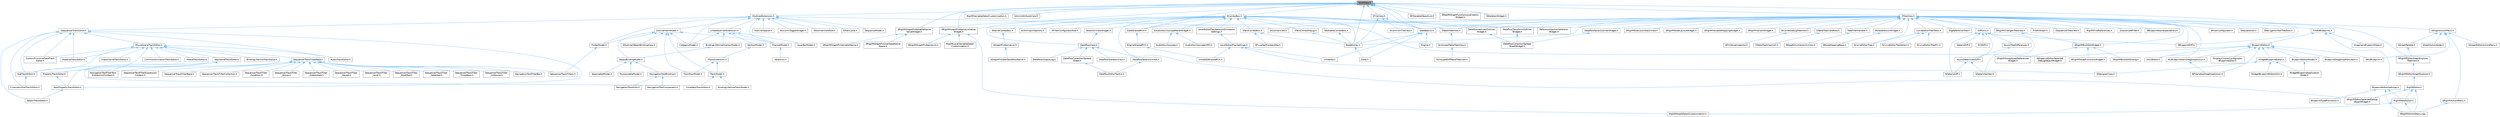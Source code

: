digraph "SListView.h"
{
 // INTERACTIVE_SVG=YES
 // LATEX_PDF_SIZE
  bgcolor="transparent";
  edge [fontname=Helvetica,fontsize=10,labelfontname=Helvetica,labelfontsize=10];
  node [fontname=Helvetica,fontsize=10,shape=box,height=0.2,width=0.4];
  Node1 [id="Node000001",label="SListView.h",height=0.2,width=0.4,color="gray40", fillcolor="grey60", style="filled", fontcolor="black",tooltip=" "];
  Node1 -> Node2 [id="edge1_Node000001_Node000002",dir="back",color="steelblue1",style="solid",tooltip=" "];
  Node2 [id="Node000002",label="DataflowView.h",height=0.2,width=0.4,color="grey40", fillcolor="white", style="filled",URL="$d4/d2e/DataflowView_8h.html",tooltip=" "];
  Node2 -> Node3 [id="edge2_Node000002_Node000003",dir="back",color="steelblue1",style="solid",tooltip=" "];
  Node3 [id="Node000003",label="DataflowCollectionSpread\lSheet.h",height=0.2,width=0.4,color="grey40", fillcolor="white", style="filled",URL="$da/da7/DataflowCollectionSpreadSheet_8h.html",tooltip=" "];
  Node3 -> Node4 [id="edge3_Node000003_Node000004",dir="back",color="steelblue1",style="solid",tooltip=" "];
  Node4 [id="Node000004",label="DataflowEditorToolkit.h",height=0.2,width=0.4,color="grey40", fillcolor="white", style="filled",URL="$d8/d80/DataflowEditorToolkit_8h.html",tooltip=" "];
  Node2 -> Node5 [id="edge4_Node000002_Node000005",dir="back",color="steelblue1",style="solid",tooltip=" "];
  Node5 [id="Node000005",label="DataflowOutputLog.h",height=0.2,width=0.4,color="grey40", fillcolor="white", style="filled",URL="$df/d1e/DataflowOutputLog_8h.html",tooltip=" "];
  Node2 -> Node6 [id="edge5_Node000002_Node000006",dir="back",color="steelblue1",style="solid",tooltip=" "];
  Node6 [id="Node000006",label="DataflowSelectionView.h",height=0.2,width=0.4,color="grey40", fillcolor="white", style="filled",URL="$d6/d34/DataflowSelectionView_8h.html",tooltip=" "];
  Node6 -> Node4 [id="edge6_Node000006_Node000004",dir="back",color="steelblue1",style="solid",tooltip=" "];
  Node2 -> Node7 [id="edge7_Node000002_Node000007",dir="back",color="steelblue1",style="solid",tooltip=" "];
  Node7 [id="Node000007",label="DataflowSkeletonView.h",height=0.2,width=0.4,color="grey40", fillcolor="white", style="filled",URL="$d7/df7/DataflowSkeletonView_8h.html",tooltip=" "];
  Node1 -> Node8 [id="edge8_Node000001_Node000008",dir="back",color="steelblue1",style="solid",tooltip=" "];
  Node8 [id="Node000008",label="IOutlinerExtension.h",height=0.2,width=0.4,color="grey40", fillcolor="white", style="filled",URL="$db/d1a/IOutlinerExtension_8h.html",tooltip=" "];
  Node8 -> Node9 [id="edge9_Node000008_Node000009",dir="back",color="steelblue1",style="solid",tooltip=" "];
  Node9 [id="Node000009",label="CategoryModel.h",height=0.2,width=0.4,color="grey40", fillcolor="white", style="filled",URL="$db/dfe/CategoryModel_8h.html",tooltip=" "];
  Node8 -> Node10 [id="edge10_Node000008_Node000010",dir="back",color="steelblue1",style="solid",tooltip=" "];
  Node10 [id="Node000010",label="ChannelModel.h",height=0.2,width=0.4,color="grey40", fillcolor="white", style="filled",URL="$de/d30/ChannelModel_8h.html",tooltip=" "];
  Node10 -> Node11 [id="edge11_Node000010_Node000011",dir="back",color="steelblue1",style="solid",tooltip=" "];
  Node11 [id="Node000011",label="Selection.h",height=0.2,width=0.4,color="grey40", fillcolor="white", style="filled",URL="$dd/dc2/Editor_2Sequencer_2Public_2MVVM_2Selection_2Selection_8h.html",tooltip=" "];
  Node8 -> Node12 [id="edge12_Node000008_Node000012",dir="back",color="steelblue1",style="solid",tooltip=" "];
  Node12 [id="Node000012",label="FolderModel.h",height=0.2,width=0.4,color="grey40", fillcolor="white", style="filled",URL="$d4/d1d/FolderModel_8h.html",tooltip=" "];
  Node12 -> Node13 [id="edge13_Node000012_Node000013",dir="back",color="steelblue1",style="solid",tooltip=" "];
  Node13 [id="Node000013",label="SequencerTrackFilters.h",height=0.2,width=0.4,color="grey40", fillcolor="white", style="filled",URL="$df/d72/SequencerTrackFilters_8h.html",tooltip=" "];
  Node8 -> Node14 [id="edge14_Node000008_Node000014",dir="back",color="steelblue1",style="solid",tooltip=" "];
  Node14 [id="Node000014",label="ISequencerTrackEditor.h",height=0.2,width=0.4,color="grey40", fillcolor="white", style="filled",URL="$df/dca/ISequencerTrackEditor_8h.html",tooltip=" "];
  Node14 -> Node15 [id="edge15_Node000014_Node000015",dir="back",color="steelblue1",style="solid",tooltip=" "];
  Node15 [id="Node000015",label="AudioTrackEditor.h",height=0.2,width=0.4,color="grey40", fillcolor="white", style="filled",URL="$dd/d96/AudioTrackEditor_8h.html",tooltip=" "];
  Node14 -> Node16 [id="edge16_Node000014_Node000016",dir="back",color="steelblue1",style="solid",tooltip=" "];
  Node16 [id="Node000016",label="BoolPropertyTrackEditor.h",height=0.2,width=0.4,color="grey40", fillcolor="white", style="filled",URL="$db/d07/BoolPropertyTrackEditor_8h.html",tooltip=" "];
  Node16 -> Node17 [id="edge17_Node000016_Node000017",dir="back",color="steelblue1",style="solid",tooltip=" "];
  Node17 [id="Node000017",label="SpawnTrackEditor.h",height=0.2,width=0.4,color="grey40", fillcolor="white", style="filled",URL="$d5/dac/SpawnTrackEditor_8h.html",tooltip=" "];
  Node14 -> Node18 [id="edge18_Node000014_Node000018",dir="back",color="steelblue1",style="solid",tooltip=" "];
  Node18 [id="Node000018",label="CinematicShotTrackEditor.h",height=0.2,width=0.4,color="grey40", fillcolor="white", style="filled",URL="$d3/d0c/CinematicShotTrackEditor_8h.html",tooltip=" "];
  Node14 -> Node19 [id="edge19_Node000014_Node000019",dir="back",color="steelblue1",style="solid",tooltip=" "];
  Node19 [id="Node000019",label="CustomPrimitiveDataTrack\lEditor.h",height=0.2,width=0.4,color="grey40", fillcolor="white", style="filled",URL="$dc/d8f/CustomPrimitiveDataTrackEditor_8h.html",tooltip=" "];
  Node14 -> Node20 [id="edge20_Node000014_Node000020",dir="back",color="steelblue1",style="solid",tooltip=" "];
  Node20 [id="Node000020",label="MaterialTrackEditor.h",height=0.2,width=0.4,color="grey40", fillcolor="white", style="filled",URL="$d1/d9f/MaterialTrackEditor_8h.html",tooltip=" "];
  Node14 -> Node21 [id="edge21_Node000014_Node000021",dir="back",color="steelblue1",style="solid",tooltip=" "];
  Node21 [id="Node000021",label="MovieSceneTrackEditor.h",height=0.2,width=0.4,color="grey40", fillcolor="white", style="filled",URL="$db/d6c/MovieSceneTrackEditor_8h.html",tooltip=" "];
  Node21 -> Node15 [id="edge22_Node000021_Node000015",dir="back",color="steelblue1",style="solid",tooltip=" "];
  Node21 -> Node22 [id="edge23_Node000021_Node000022",dir="back",color="steelblue1",style="solid",tooltip=" "];
  Node22 [id="Node000022",label="BindingLifetimeTrackEditor.h",height=0.2,width=0.4,color="grey40", fillcolor="white", style="filled",URL="$db/d3c/BindingLifetimeTrackEditor_8h.html",tooltip=" "];
  Node21 -> Node23 [id="edge24_Node000021_Node000023",dir="back",color="steelblue1",style="solid",tooltip=" "];
  Node23 [id="Node000023",label="ChaosCacheTrackEditor.h",height=0.2,width=0.4,color="grey40", fillcolor="white", style="filled",URL="$db/d36/ChaosCacheTrackEditor_8h.html",tooltip=" "];
  Node21 -> Node24 [id="edge25_Node000021_Node000024",dir="back",color="steelblue1",style="solid",tooltip=" "];
  Node24 [id="Node000024",label="CommonAnimationTrackEditor.h",height=0.2,width=0.4,color="grey40", fillcolor="white", style="filled",URL="$d9/d6e/CommonAnimationTrackEditor_8h.html",tooltip=" "];
  Node21 -> Node19 [id="edge26_Node000021_Node000019",dir="back",color="steelblue1",style="solid",tooltip=" "];
  Node21 -> Node25 [id="edge27_Node000021_Node000025",dir="back",color="steelblue1",style="solid",tooltip=" "];
  Node25 [id="Node000025",label="KeyframeTrackEditor.h",height=0.2,width=0.4,color="grey40", fillcolor="white", style="filled",URL="$dd/d47/KeyframeTrackEditor_8h.html",tooltip=" "];
  Node25 -> Node16 [id="edge28_Node000025_Node000016",dir="back",color="steelblue1",style="solid",tooltip=" "];
  Node25 -> Node26 [id="edge29_Node000025_Node000026",dir="back",color="steelblue1",style="solid",tooltip=" "];
  Node26 [id="Node000026",label="PropertyTrackEditor.h",height=0.2,width=0.4,color="grey40", fillcolor="white", style="filled",URL="$da/d9a/PropertyTrackEditor_8h.html",tooltip=" "];
  Node26 -> Node16 [id="edge30_Node000026_Node000016",dir="back",color="steelblue1",style="solid",tooltip=" "];
  Node25 -> Node27 [id="edge31_Node000025_Node000027",dir="back",color="steelblue1",style="solid",tooltip=" "];
  Node27 [id="Node000027",label="SubTrackEditor.h",height=0.2,width=0.4,color="grey40", fillcolor="white", style="filled",URL="$d8/d5b/SubTrackEditor_8h.html",tooltip=" "];
  Node27 -> Node18 [id="edge32_Node000027_Node000018",dir="back",color="steelblue1",style="solid",tooltip=" "];
  Node25 -> Node28 [id="edge33_Node000025_Node000028",dir="back",color="steelblue1",style="solid",tooltip=" "];
  Node28 [id="Node000028",label="TimeWarpTrackEditor.h",height=0.2,width=0.4,color="grey40", fillcolor="white", style="filled",URL="$dc/d2e/TimeWarpTrackEditor_8h.html",tooltip=" "];
  Node21 -> Node20 [id="edge34_Node000021_Node000020",dir="back",color="steelblue1",style="solid",tooltip=" "];
  Node21 -> Node29 [id="edge35_Node000021_Node000029",dir="back",color="steelblue1",style="solid",tooltip=" "];
  Node29 [id="Node000029",label="MediaTrackEditor.h",height=0.2,width=0.4,color="grey40", fillcolor="white", style="filled",URL="$d0/d41/MediaTrackEditor_8h.html",tooltip=" "];
  Node21 -> Node26 [id="edge36_Node000021_Node000026",dir="back",color="steelblue1",style="solid",tooltip=" "];
  Node21 -> Node30 [id="edge37_Node000021_Node000030",dir="back",color="steelblue1",style="solid",tooltip=" "];
  Node30 [id="Node000030",label="SequencerTrackFilterBase.h",height=0.2,width=0.4,color="grey40", fillcolor="white", style="filled",URL="$d8/def/Filters_2SequencerTrackFilterBase_8h.html",tooltip=" "];
  Node30 -> Node31 [id="edge38_Node000030_Node000031",dir="back",color="steelblue1",style="solid",tooltip=" "];
  Node31 [id="Node000031",label="NavigationToolFilterBar.h",height=0.2,width=0.4,color="grey40", fillcolor="white", style="filled",URL="$df/d14/NavigationToolFilterBar_8h.html",tooltip=" "];
  Node30 -> Node32 [id="edge39_Node000030_Node000032",dir="back",color="steelblue1",style="solid",tooltip=" "];
  Node32 [id="Node000032",label="NavigationToolFilterText\lExpressionContext.h",height=0.2,width=0.4,color="grey40", fillcolor="white", style="filled",URL="$d8/dd2/NavigationToolFilterTextExpressionContext_8h.html",tooltip=" "];
  Node30 -> Node33 [id="edge40_Node000030_Node000033",dir="back",color="steelblue1",style="solid",tooltip=" "];
  Node33 [id="Node000033",label="SequencerTextFilterExpression\lContext.h",height=0.2,width=0.4,color="grey40", fillcolor="white", style="filled",URL="$d0/d9f/SequencerTextFilterExpressionContext_8h.html",tooltip=" "];
  Node30 -> Node34 [id="edge41_Node000030_Node000034",dir="back",color="steelblue1",style="solid",tooltip=" "];
  Node34 [id="Node000034",label="SequencerTrackFilterBase.h",height=0.2,width=0.4,color="grey40", fillcolor="white", style="filled",URL="$d8/d4d/SequencerTrackFilterBase_8h.html",tooltip=" "];
  Node30 -> Node35 [id="edge42_Node000030_Node000035",dir="back",color="steelblue1",style="solid",tooltip=" "];
  Node35 [id="Node000035",label="SequencerTrackFilterCollection.h",height=0.2,width=0.4,color="grey40", fillcolor="white", style="filled",URL="$d8/de2/SequencerTrackFilterCollection_8h.html",tooltip=" "];
  Node30 -> Node36 [id="edge43_Node000030_Node000036",dir="back",color="steelblue1",style="solid",tooltip=" "];
  Node36 [id="Node000036",label="SequencerTrackFilter\l_Condition.h",height=0.2,width=0.4,color="grey40", fillcolor="white", style="filled",URL="$df/d17/SequencerTrackFilter__Condition_8h.html",tooltip=" "];
  Node30 -> Node37 [id="edge44_Node000030_Node000037",dir="back",color="steelblue1",style="solid",tooltip=" "];
  Node37 [id="Node000037",label="SequencerTrackFilter\l_Group.h",height=0.2,width=0.4,color="grey40", fillcolor="white", style="filled",URL="$da/dea/SequencerTrackFilter__Group_8h.html",tooltip=" "];
  Node30 -> Node38 [id="edge45_Node000030_Node000038",dir="back",color="steelblue1",style="solid",tooltip=" "];
  Node38 [id="Node000038",label="SequencerTrackFilter\l_HideIsolate.h",height=0.2,width=0.4,color="grey40", fillcolor="white", style="filled",URL="$d3/d55/SequencerTrackFilter__HideIsolate_8h.html",tooltip=" "];
  Node30 -> Node39 [id="edge46_Node000030_Node000039",dir="back",color="steelblue1",style="solid",tooltip=" "];
  Node39 [id="Node000039",label="SequencerTrackFilter\l_Keyed.h",height=0.2,width=0.4,color="grey40", fillcolor="white", style="filled",URL="$d4/d2d/SequencerTrackFilter__Keyed_8h.html",tooltip=" "];
  Node30 -> Node40 [id="edge47_Node000030_Node000040",dir="back",color="steelblue1",style="solid",tooltip=" "];
  Node40 [id="Node000040",label="SequencerTrackFilter\l_Level.h",height=0.2,width=0.4,color="grey40", fillcolor="white", style="filled",URL="$d2/d6c/SequencerTrackFilter__Level_8h.html",tooltip=" "];
  Node30 -> Node41 [id="edge48_Node000030_Node000041",dir="back",color="steelblue1",style="solid",tooltip=" "];
  Node41 [id="Node000041",label="SequencerTrackFilter\l_Modified.h",height=0.2,width=0.4,color="grey40", fillcolor="white", style="filled",URL="$d0/dd9/SequencerTrackFilter__Modified_8h.html",tooltip=" "];
  Node30 -> Node42 [id="edge49_Node000030_Node000042",dir="back",color="steelblue1",style="solid",tooltip=" "];
  Node42 [id="Node000042",label="SequencerTrackFilter\l_Selected.h",height=0.2,width=0.4,color="grey40", fillcolor="white", style="filled",URL="$dc/d54/SequencerTrackFilter__Selected_8h.html",tooltip=" "];
  Node30 -> Node43 [id="edge50_Node000030_Node000043",dir="back",color="steelblue1",style="solid",tooltip=" "];
  Node43 [id="Node000043",label="SequencerTrackFilter\l_TimeWarp.h",height=0.2,width=0.4,color="grey40", fillcolor="white", style="filled",URL="$d6/dd0/SequencerTrackFilter__TimeWarp_8h.html",tooltip=" "];
  Node30 -> Node44 [id="edge51_Node000030_Node000044",dir="back",color="steelblue1",style="solid",tooltip=" "];
  Node44 [id="Node000044",label="SequencerTrackFilter\l_Unbound.h",height=0.2,width=0.4,color="grey40", fillcolor="white", style="filled",URL="$d0/dd1/SequencerTrackFilter__Unbound_8h.html",tooltip=" "];
  Node30 -> Node13 [id="edge52_Node000030_Node000013",dir="back",color="steelblue1",style="solid",tooltip=" "];
  Node21 -> Node27 [id="edge53_Node000021_Node000027",dir="back",color="steelblue1",style="solid",tooltip=" "];
  Node14 -> Node17 [id="edge54_Node000014_Node000017",dir="back",color="steelblue1",style="solid",tooltip=" "];
  Node14 -> Node27 [id="edge55_Node000014_Node000027",dir="back",color="steelblue1",style="solid",tooltip=" "];
  Node8 -> Node45 [id="edge56_Node000008_Node000045",dir="back",color="steelblue1",style="solid",tooltip=" "];
  Node45 [id="Node000045",label="LinkedOutlinerExtension.h",height=0.2,width=0.4,color="grey40", fillcolor="white", style="filled",URL="$da/d0f/LinkedOutlinerExtension_8h.html",tooltip=" "];
  Node45 -> Node46 [id="edge57_Node000045_Node000046",dir="back",color="steelblue1",style="solid",tooltip=" "];
  Node46 [id="Node000046",label="BindingLifetimeOverlayModel.h",height=0.2,width=0.4,color="grey40", fillcolor="white", style="filled",URL="$d2/d69/BindingLifetimeOverlayModel_8h.html",tooltip=" "];
  Node46 -> Node47 [id="edge58_Node000046_Node000047",dir="back",color="steelblue1",style="solid",tooltip=" "];
  Node47 [id="Node000047",label="ObjectBindingModel.h",height=0.2,width=0.4,color="grey40", fillcolor="white", style="filled",URL="$de/dbc/ObjectBindingModel_8h.html",tooltip=" "];
  Node47 -> Node48 [id="edge59_Node000047_Node000048",dir="back",color="steelblue1",style="solid",tooltip=" "];
  Node48 [id="Node000048",label="NavigationToolBinding.h",height=0.2,width=0.4,color="grey40", fillcolor="white", style="filled",URL="$d0/db5/NavigationToolBinding_8h.html",tooltip=" "];
  Node48 -> Node49 [id="edge60_Node000048_Node000049",dir="back",color="steelblue1",style="solid",tooltip=" "];
  Node49 [id="Node000049",label="NavigationToolActor.h",height=0.2,width=0.4,color="grey40", fillcolor="white", style="filled",URL="$d6/da8/NavigationToolActor_8h.html",tooltip=" "];
  Node48 -> Node50 [id="edge61_Node000048_Node000050",dir="back",color="steelblue1",style="solid",tooltip=" "];
  Node50 [id="Node000050",label="NavigationToolComponent.h",height=0.2,width=0.4,color="grey40", fillcolor="white", style="filled",URL="$d7/dfc/NavigationToolComponent_8h.html",tooltip=" "];
  Node47 -> Node51 [id="edge62_Node000047_Node000051",dir="back",color="steelblue1",style="solid",tooltip=" "];
  Node51 [id="Node000051",label="PossessableModel.h",height=0.2,width=0.4,color="grey40", fillcolor="white", style="filled",URL="$d5/d01/PossessableModel_8h.html",tooltip=" "];
  Node47 -> Node52 [id="edge63_Node000047_Node000052",dir="back",color="steelblue1",style="solid",tooltip=" "];
  Node52 [id="Node000052",label="SpawnableModel.h",height=0.2,width=0.4,color="grey40", fillcolor="white", style="filled",URL="$d0/dd5/SpawnableModel_8h.html",tooltip=" "];
  Node45 -> Node9 [id="edge64_Node000045_Node000009",dir="back",color="steelblue1",style="solid",tooltip=" "];
  Node45 -> Node10 [id="edge65_Node000045_Node000010",dir="back",color="steelblue1",style="solid",tooltip=" "];
  Node45 -> Node53 [id="edge66_Node000045_Node000053",dir="back",color="steelblue1",style="solid",tooltip=" "];
  Node53 [id="Node000053",label="LayerBarModel.h",height=0.2,width=0.4,color="grey40", fillcolor="white", style="filled",URL="$dd/daa/LayerBarModel_8h.html",tooltip=" "];
  Node45 -> Node54 [id="edge67_Node000045_Node000054",dir="back",color="steelblue1",style="solid",tooltip=" "];
  Node54 [id="Node000054",label="SectionModel.h",height=0.2,width=0.4,color="grey40", fillcolor="white", style="filled",URL="$d7/d0c/SectionModel_8h.html",tooltip=" "];
  Node54 -> Node55 [id="edge68_Node000054_Node000055",dir="back",color="steelblue1",style="solid",tooltip=" "];
  Node55 [id="Node000055",label="ITrackExtension.h",height=0.2,width=0.4,color="grey40", fillcolor="white", style="filled",URL="$d4/d09/ITrackExtension_8h.html",tooltip=" "];
  Node55 -> Node56 [id="edge69_Node000055_Node000056",dir="back",color="steelblue1",style="solid",tooltip=" "];
  Node56 [id="Node000056",label="TrackModel.h",height=0.2,width=0.4,color="grey40", fillcolor="white", style="filled",URL="$db/d94/TrackModel_8h.html",tooltip=" "];
  Node56 -> Node57 [id="edge70_Node000056_Node000057",dir="back",color="steelblue1",style="solid",tooltip=" "];
  Node57 [id="Node000057",label="BindingLifetimeTrackModel.h",height=0.2,width=0.4,color="grey40", fillcolor="white", style="filled",URL="$d5/d30/BindingLifetimeTrackModel_8h.html",tooltip=" "];
  Node56 -> Node28 [id="edge71_Node000056_Node000028",dir="back",color="steelblue1",style="solid",tooltip=" "];
  Node55 -> Node58 [id="edge72_Node000055_Node000058",dir="back",color="steelblue1",style="solid",tooltip=" "];
  Node58 [id="Node000058",label="TrackRowModel.h",height=0.2,width=0.4,color="grey40", fillcolor="white", style="filled",URL="$d8/db5/TrackRowModel_8h.html",tooltip=" "];
  Node8 -> Node59 [id="edge73_Node000008_Node000059",dir="back",color="steelblue1",style="solid",tooltip=" "];
  Node59 [id="Node000059",label="OutlinerItemModel.h",height=0.2,width=0.4,color="grey40", fillcolor="white", style="filled",URL="$da/dbf/OutlinerItemModel_8h.html",tooltip=" "];
  Node59 -> Node9 [id="edge74_Node000059_Node000009",dir="back",color="steelblue1",style="solid",tooltip=" "];
  Node59 -> Node10 [id="edge75_Node000059_Node000010",dir="back",color="steelblue1",style="solid",tooltip=" "];
  Node59 -> Node12 [id="edge76_Node000059_Node000012",dir="back",color="steelblue1",style="solid",tooltip=" "];
  Node59 -> Node47 [id="edge77_Node000059_Node000047",dir="back",color="steelblue1",style="solid",tooltip=" "];
  Node59 -> Node60 [id="edge78_Node000059_Node000060",dir="back",color="steelblue1",style="solid",tooltip=" "];
  Node60 [id="Node000060",label="SOutlinerObjectBindingView.h",height=0.2,width=0.4,color="grey40", fillcolor="white", style="filled",URL="$d1/dfa/SOutlinerObjectBindingView_8h.html",tooltip=" "];
  Node59 -> Node56 [id="edge79_Node000059_Node000056",dir="back",color="steelblue1",style="solid",tooltip=" "];
  Node59 -> Node58 [id="edge80_Node000059_Node000058",dir="back",color="steelblue1",style="solid",tooltip=" "];
  Node8 -> Node61 [id="edge81_Node000008_Node000061",dir="back",color="steelblue1",style="solid",tooltip=" "];
  Node61 [id="Node000061",label="OutlinerSpacer.h",height=0.2,width=0.4,color="grey40", fillcolor="white", style="filled",URL="$dd/d3e/OutlinerSpacer_8h.html",tooltip=" "];
  Node8 -> Node62 [id="edge82_Node000008_Node000062",dir="back",color="steelblue1",style="solid",tooltip=" "];
  Node62 [id="Node000062",label="SColumnToggleWidget.h",height=0.2,width=0.4,color="grey40", fillcolor="white", style="filled",URL="$de/d8d/SColumnToggleWidget_8h.html",tooltip=" "];
  Node8 -> Node63 [id="edge83_Node000008_Node000063",dir="back",color="steelblue1",style="solid",tooltip=" "];
  Node63 [id="Node000063",label="SOutlinerView.h",height=0.2,width=0.4,color="grey40", fillcolor="white", style="filled",URL="$d5/de1/SOutlinerView_8h.html",tooltip=" "];
  Node8 -> Node64 [id="edge84_Node000008_Node000064",dir="back",color="steelblue1",style="solid",tooltip=" "];
  Node64 [id="Node000064",label="SOutlinerViewRow.h",height=0.2,width=0.4,color="grey40", fillcolor="white", style="filled",URL="$db/de3/SOutlinerViewRow_8h.html",tooltip=" "];
  Node8 -> Node65 [id="edge85_Node000008_Node000065",dir="back",color="steelblue1",style="solid",tooltip=" "];
  Node65 [id="Node000065",label="STrackLane.h",height=0.2,width=0.4,color="grey40", fillcolor="white", style="filled",URL="$d2/d8f/STrackLane_8h.html",tooltip=" "];
  Node8 -> Node66 [id="edge86_Node000008_Node000066",dir="back",color="steelblue1",style="solid",tooltip=" "];
  Node66 [id="Node000066",label="SequenceModel.h",height=0.2,width=0.4,color="grey40", fillcolor="white", style="filled",URL="$d4/d28/SequenceModel_8h.html",tooltip=" "];
  Node1 -> Node67 [id="edge87_Node000001_Node000067",dir="back",color="steelblue1",style="solid",tooltip=" "];
  Node67 [id="Node000067",label="ReferenceSectionSelection\lWidget.h",height=0.2,width=0.4,color="grey40", fillcolor="white", style="filled",URL="$db/d75/ReferenceSectionSelectionWidget_8h.html",tooltip=" "];
  Node1 -> Node68 [id="edge88_Node000001_Node000068",dir="back",color="steelblue1",style="solid",tooltip=" "];
  Node68 [id="Node000068",label="RigVMVariableDetailCustomization.h",height=0.2,width=0.4,color="grey40", fillcolor="white", style="filled",URL="$d3/d24/RigVMVariableDetailCustomization_8h.html",tooltip=" "];
  Node1 -> Node69 [id="edge89_Node000001_Node000069",dir="back",color="steelblue1",style="solid",tooltip=" "];
  Node69 [id="Node000069",label="SAnimAttributeView.h",height=0.2,width=0.4,color="grey40", fillcolor="white", style="filled",URL="$df/d42/SAnimAttributeView_8h.html",tooltip=" "];
  Node1 -> Node70 [id="edge90_Node000001_Node000070",dir="back",color="steelblue1",style="solid",tooltip=" "];
  Node70 [id="Node000070",label="SBlueprintDiff.h",height=0.2,width=0.4,color="grey40", fillcolor="white", style="filled",URL="$de/d6d/SBlueprintDiff_8h.html",tooltip=" "];
  Node1 -> Node71 [id="edge91_Node000001_Node000071",dir="back",color="steelblue1",style="solid",tooltip=" "];
  Node71 [id="Node000071",label="SComboBox.h",height=0.2,width=0.4,color="grey40", fillcolor="white", style="filled",URL="$d2/dd5/SComboBox_8h.html",tooltip=" "];
  Node71 -> Node72 [id="edge92_Node000071_Node000072",dir="back",color="steelblue1",style="solid",tooltip=" "];
  Node72 [id="Node000072",label="DataflowTransformOutliner\lWidget.h",height=0.2,width=0.4,color="grey40", fillcolor="white", style="filled",URL="$d8/df9/DataflowTransformOutlinerWidget_8h.html",tooltip=" "];
  Node72 -> Node73 [id="edge93_Node000072_Node000073",dir="back",color="steelblue1",style="solid",tooltip=" "];
  Node73 [id="Node000073",label="DataflowCollectionSpread\lSheetWidget.h",height=0.2,width=0.4,color="grey40", fillcolor="white", style="filled",URL="$da/da3/DataflowCollectionSpreadSheetWidget_8h.html",tooltip=" "];
  Node71 -> Node74 [id="edge94_Node000071_Node000074",dir="back",color="steelblue1",style="solid",tooltip=" "];
  Node74 [id="Node000074",label="DataflowVerticesOutliner\lWidget.h",height=0.2,width=0.4,color="grey40", fillcolor="white", style="filled",URL="$dd/deb/DataflowVerticesOutlinerWidget_8h.html",tooltip=" "];
  Node74 -> Node73 [id="edge95_Node000074_Node000073",dir="back",color="steelblue1",style="solid",tooltip=" "];
  Node71 -> Node75 [id="edge96_Node000071_Node000075",dir="back",color="steelblue1",style="solid",tooltip=" "];
  Node75 [id="Node000075",label="LevelEditorPlayNetworkEmulation\lSettings.h",height=0.2,width=0.4,color="grey40", fillcolor="white", style="filled",URL="$d4/d35/LevelEditorPlayNetworkEmulationSettings_8h.html",tooltip=" "];
  Node75 -> Node76 [id="edge97_Node000075_Node000076",dir="back",color="steelblue1",style="solid",tooltip=" "];
  Node76 [id="Node000076",label="LevelEditorPlaySettings.h",height=0.2,width=0.4,color="grey40", fillcolor="white", style="filled",URL="$d4/d3b/LevelEditorPlaySettings_8h.html",tooltip=" "];
  Node76 -> Node77 [id="edge98_Node000076_Node000077",dir="back",color="steelblue1",style="solid",tooltip=" "];
  Node77 [id="Node000077",label="SDesignerView.h",height=0.2,width=0.4,color="grey40", fillcolor="white", style="filled",URL="$d2/d14/SDesignerView_8h.html",tooltip=" "];
  Node76 -> Node78 [id="edge99_Node000076_Node000078",dir="back",color="steelblue1",style="solid",tooltip=" "];
  Node78 [id="Node000078",label="UnrealEd.h",height=0.2,width=0.4,color="grey40", fillcolor="white", style="filled",URL="$d2/d5f/UnrealEd_8h.html",tooltip=" "];
  Node76 -> Node79 [id="edge100_Node000076_Node000079",dir="back",color="steelblue1",style="solid",tooltip=" "];
  Node79 [id="Node000079",label="UnrealEdSharedPCH.h",height=0.2,width=0.4,color="grey40", fillcolor="white", style="filled",URL="$d1/de6/UnrealEdSharedPCH_8h.html",tooltip=" "];
  Node71 -> Node80 [id="edge101_Node000071_Node000080",dir="back",color="steelblue1",style="solid",tooltip=" "];
  Node80 [id="Node000080",label="SAudioOscilloscopePanelWidget.h",height=0.2,width=0.4,color="grey40", fillcolor="white", style="filled",URL="$db/d7e/SAudioOscilloscopePanelWidget_8h.html",tooltip=" "];
  Node80 -> Node81 [id="edge102_Node000080_Node000081",dir="back",color="steelblue1",style="solid",tooltip=" "];
  Node81 [id="Node000081",label="AudioOscilloscope.h",height=0.2,width=0.4,color="grey40", fillcolor="white", style="filled",URL="$d5/d81/AudioOscilloscope_8h.html",tooltip=" "];
  Node80 -> Node82 [id="edge103_Node000080_Node000082",dir="back",color="steelblue1",style="solid",tooltip=" "];
  Node82 [id="Node000082",label="AudioOscilloscopeUMG.h",height=0.2,width=0.4,color="grey40", fillcolor="white", style="filled",URL="$df/de7/AudioOscilloscopeUMG_8h.html",tooltip=" "];
  Node71 -> Node83 [id="edge104_Node000071_Node000083",dir="back",color="steelblue1",style="solid",tooltip=" "];
  Node83 [id="Node000083",label="SBlueprintEditorSelected\lDebugObjectWidget.h",height=0.2,width=0.4,color="grey40", fillcolor="white", style="filled",URL="$de/d6c/SBlueprintEditorSelectedDebugObjectWidget_8h.html",tooltip=" "];
  Node71 -> Node84 [id="edge105_Node000071_Node000084",dir="back",color="steelblue1",style="solid",tooltip=" "];
  Node84 [id="Node000084",label="SCSVImportOptions.h",height=0.2,width=0.4,color="grey40", fillcolor="white", style="filled",URL="$d7/dfe/SCSVImportOptions_8h.html",tooltip=" "];
  Node71 -> Node85 [id="edge106_Node000071_Node000085",dir="back",color="steelblue1",style="solid",tooltip=" "];
  Node85 [id="Node000085",label="SEditableComboBox.h",height=0.2,width=0.4,color="grey40", fillcolor="white", style="filled",URL="$d0/d8c/SEditableComboBox_8h.html",tooltip=" "];
  Node85 -> Node86 [id="edge107_Node000085_Node000086",dir="back",color="steelblue1",style="solid",tooltip=" "];
  Node86 [id="Node000086",label="SlateExtras.h",height=0.2,width=0.4,color="grey40", fillcolor="white", style="filled",URL="$d8/dec/SlateExtras_8h.html",tooltip=" "];
  Node86 -> Node87 [id="edge108_Node000086_Node000087",dir="back",color="steelblue1",style="solid",tooltip=" "];
  Node87 [id="Node000087",label="Slate.h",height=0.2,width=0.4,color="grey40", fillcolor="white", style="filled",URL="$d2/dc0/Slate_8h.html",tooltip=" "];
  Node71 -> Node88 [id="edge109_Node000071_Node000088",dir="back",color="steelblue1",style="solid",tooltip=" "];
  Node88 [id="Node000088",label="SFilterConfiguratorRow.h",height=0.2,width=0.4,color="grey40", fillcolor="white", style="filled",URL="$d2/d18/SFilterConfiguratorRow_8h.html",tooltip=" "];
  Node71 -> Node89 [id="edge110_Node000071_Node000089",dir="back",color="steelblue1",style="solid",tooltip=" "];
  Node89 [id="Node000089",label="SNameComboBox.h",height=0.2,width=0.4,color="grey40", fillcolor="white", style="filled",URL="$d8/d4b/SNameComboBox_8h.html",tooltip=" "];
  Node89 -> Node90 [id="edge111_Node000089_Node000090",dir="back",color="steelblue1",style="solid",tooltip=" "];
  Node90 [id="Node000090",label="SGraphPinNameList.h",height=0.2,width=0.4,color="grey40", fillcolor="white", style="filled",URL="$d4/d09/SGraphPinNameList_8h.html",tooltip=" "];
  Node90 -> Node91 [id="edge112_Node000090_Node000091",dir="back",color="steelblue1",style="solid",tooltip=" "];
  Node91 [id="Node000091",label="SGraphPinDataTableRowName.h",height=0.2,width=0.4,color="grey40", fillcolor="white", style="filled",URL="$d3/d40/SGraphPinDataTableRowName_8h.html",tooltip=" "];
  Node71 -> Node92 [id="edge113_Node000071_Node000092",dir="back",color="steelblue1",style="solid",tooltip=" "];
  Node92 [id="Node000092",label="SRigVMEditorSelectedDebug\lObjectWidget.h",height=0.2,width=0.4,color="grey40", fillcolor="white", style="filled",URL="$d9/dcd/SRigVMEditorSelectedDebugObjectWidget_8h.html",tooltip=" "];
  Node71 -> Node93 [id="edge114_Node000071_Node000093",dir="back",color="steelblue1",style="solid",tooltip=" "];
  Node93 [id="Node000093",label="SRigVMGraphPinEditableName\lValueWidget.h",height=0.2,width=0.4,color="grey40", fillcolor="white", style="filled",URL="$da/d0c/SRigVMGraphPinEditableNameValueWidget_8h.html",tooltip=" "];
  Node93 -> Node94 [id="edge115_Node000093_Node000094",dir="back",color="steelblue1",style="solid",tooltip=" "];
  Node94 [id="Node000094",label="SRigVMGraphPinUserDataName\lSpace.h",height=0.2,width=0.4,color="grey40", fillcolor="white", style="filled",URL="$d7/dfd/SRigVMGraphPinUserDataNameSpace_8h.html",tooltip=" "];
  Node93 -> Node95 [id="edge116_Node000093_Node000095",dir="back",color="steelblue1",style="solid",tooltip=" "];
  Node95 [id="Node000095",label="SRigVMGraphPinVariableName.h",height=0.2,width=0.4,color="grey40", fillcolor="white", style="filled",URL="$d0/da1/SRigVMGraphPinVariableName_8h.html",tooltip=" "];
  Node71 -> Node96 [id="edge117_Node000071_Node000096",dir="back",color="steelblue1",style="solid",tooltip=" "];
  Node96 [id="Node000096",label="SRigVMGraphPinNameListValue\lWidget.h",height=0.2,width=0.4,color="grey40", fillcolor="white", style="filled",URL="$dc/dac/SRigVMGraphPinNameListValueWidget_8h.html",tooltip=" "];
  Node96 -> Node97 [id="edge118_Node000096_Node000097",dir="back",color="steelblue1",style="solid",tooltip=" "];
  Node97 [id="Node000097",label="RigVMGraphDetailCustomization.h",height=0.2,width=0.4,color="grey40", fillcolor="white", style="filled",URL="$da/d8c/RigVMGraphDetailCustomization_8h.html",tooltip=" "];
  Node96 -> Node98 [id="edge119_Node000096_Node000098",dir="back",color="steelblue1",style="solid",tooltip=" "];
  Node98 [id="Node000098",label="RigVMLocalVariableDetail\lCustomization.h",height=0.2,width=0.4,color="grey40", fillcolor="white", style="filled",URL="$de/de8/RigVMLocalVariableDetailCustomization_8h.html",tooltip=" "];
  Node96 -> Node99 [id="edge120_Node000096_Node000099",dir="back",color="steelblue1",style="solid",tooltip=" "];
  Node99 [id="Node000099",label="SRigVMGraphPinNameList.h",height=0.2,width=0.4,color="grey40", fillcolor="white", style="filled",URL="$d7/dfc/SRigVMGraphPinNameList_8h.html",tooltip=" "];
  Node71 -> Node100 [id="edge121_Node000071_Node000100",dir="back",color="steelblue1",style="solid",tooltip=" "];
  Node100 [id="Node000100",label="STableTreeView.h",height=0.2,width=0.4,color="grey40", fillcolor="white", style="filled",URL="$dd/d46/STableTreeView_8h.html",tooltip=" "];
  Node100 -> Node101 [id="edge122_Node000100_Node000101",dir="back",color="steelblue1",style="solid",tooltip=" "];
  Node101 [id="Node000101",label="SUntypedTableTreeView.h",height=0.2,width=0.4,color="grey40", fillcolor="white", style="filled",URL="$da/dc1/SUntypedTableTreeView_8h.html",tooltip=" "];
  Node101 -> Node102 [id="edge123_Node000101_Node000102",dir="back",color="steelblue1",style="solid",tooltip=" "];
  Node102 [id="Node000102",label="SUntypedDiffTableTreeView.h",height=0.2,width=0.4,color="grey40", fillcolor="white", style="filled",URL="$d2/dd2/SUntypedDiffTableTreeView_8h.html",tooltip=" "];
  Node71 -> Node103 [id="edge124_Node000071_Node000103",dir="back",color="steelblue1",style="solid",tooltip=" "];
  Node103 [id="Node000103",label="STextComboBox.h",height=0.2,width=0.4,color="grey40", fillcolor="white", style="filled",URL="$d6/d14/STextComboBox_8h.html",tooltip=" "];
  Node103 -> Node104 [id="edge125_Node000103_Node000104",dir="back",color="steelblue1",style="solid",tooltip=" "];
  Node104 [id="Node000104",label="SFixupSelfContextDlg.h",height=0.2,width=0.4,color="grey40", fillcolor="white", style="filled",URL="$d5/da4/SFixupSelfContextDlg_8h.html",tooltip=" "];
  Node103 -> Node86 [id="edge126_Node000103_Node000086",dir="back",color="steelblue1",style="solid",tooltip=" "];
  Node71 -> Node105 [id="edge127_Node000071_Node000105",dir="back",color="steelblue1",style="solid",tooltip=" "];
  Node105 [id="Node000105",label="STextComboPopup.h",height=0.2,width=0.4,color="grey40", fillcolor="white", style="filled",URL="$d1/d76/STextComboPopup_8h.html",tooltip=" "];
  Node105 -> Node86 [id="edge128_Node000105_Node000086",dir="back",color="steelblue1",style="solid",tooltip=" "];
  Node71 -> Node106 [id="edge129_Node000071_Node000106",dir="back",color="steelblue1",style="solid",tooltip=" "];
  Node106 [id="Node000106",label="SelectionViewWidget.h",height=0.2,width=0.4,color="grey40", fillcolor="white", style="filled",URL="$dc/db5/SelectionViewWidget_8h.html",tooltip=" "];
  Node106 -> Node2 [id="edge130_Node000106_Node000002",dir="back",color="steelblue1",style="solid",tooltip=" "];
  Node71 -> Node107 [id="edge131_Node000071_Node000107",dir="back",color="steelblue1",style="solid",tooltip=" "];
  Node107 [id="Node000107",label="SlateBasics.h",height=0.2,width=0.4,color="grey40", fillcolor="white", style="filled",URL="$da/d2f/SlateBasics_8h.html",tooltip=" "];
  Node107 -> Node108 [id="edge132_Node000107_Node000108",dir="back",color="steelblue1",style="solid",tooltip=" "];
  Node108 [id="Node000108",label="Engine.h",height=0.2,width=0.4,color="grey40", fillcolor="white", style="filled",URL="$d1/d34/Public_2Engine_8h.html",tooltip=" "];
  Node107 -> Node87 [id="edge133_Node000107_Node000087",dir="back",color="steelblue1",style="solid",tooltip=" "];
  Node107 -> Node86 [id="edge134_Node000107_Node000086",dir="back",color="steelblue1",style="solid",tooltip=" "];
  Node107 -> Node78 [id="edge135_Node000107_Node000078",dir="back",color="steelblue1",style="solid",tooltip=" "];
  Node71 -> Node86 [id="edge136_Node000071_Node000086",dir="back",color="steelblue1",style="solid",tooltip=" "];
  Node71 -> Node109 [id="edge137_Node000071_Node000109",dir="back",color="steelblue1",style="solid",tooltip=" "];
  Node109 [id="Node000109",label="SlateSharedPCH.h",height=0.2,width=0.4,color="grey40", fillcolor="white", style="filled",URL="$d1/dfc/SlateSharedPCH_8h.html",tooltip=" "];
  Node109 -> Node110 [id="edge138_Node000109_Node000110",dir="back",color="steelblue1",style="solid",tooltip=" "];
  Node110 [id="Node000110",label="EngineSharedPCH.h",height=0.2,width=0.4,color="grey40", fillcolor="white", style="filled",URL="$dc/dbb/EngineSharedPCH_8h.html",tooltip=" "];
  Node110 -> Node79 [id="edge139_Node000110_Node000079",dir="back",color="steelblue1",style="solid",tooltip=" "];
  Node1 -> Node111 [id="edge140_Node000001_Node000111",dir="back",color="steelblue1",style="solid",tooltip=" "];
  Node111 [id="Node000111",label="SFilterableObjectList.h",height=0.2,width=0.4,color="grey40", fillcolor="white", style="filled",URL="$dc/de4/SFilterableObjectList_8h.html",tooltip=" "];
  Node1 -> Node112 [id="edge141_Node000001_Node000112",dir="back",color="steelblue1",style="solid",tooltip=" "];
  Node112 [id="Node000112",label="SRigVMGraphFunctionLocalization\lWidget.h",height=0.2,width=0.4,color="grey40", fillcolor="white", style="filled",URL="$dd/d59/SRigVMGraphFunctionLocalizationWidget_8h.html",tooltip=" "];
  Node1 -> Node93 [id="edge142_Node000001_Node000093",dir="back",color="steelblue1",style="solid",tooltip=" "];
  Node1 -> Node96 [id="edge143_Node000001_Node000096",dir="back",color="steelblue1",style="solid",tooltip=" "];
  Node1 -> Node113 [id="edge144_Node000001_Node000113",dir="back",color="steelblue1",style="solid",tooltip=" "];
  Node113 [id="Node000113",label="SSkeletonWidget.h",height=0.2,width=0.4,color="grey40", fillcolor="white", style="filled",URL="$dd/da7/SSkeletonWidget_8h.html",tooltip=" "];
  Node1 -> Node114 [id="edge145_Node000001_Node000114",dir="back",color="steelblue1",style="solid",tooltip=" "];
  Node114 [id="Node000114",label="STileView.h",height=0.2,width=0.4,color="grey40", fillcolor="white", style="filled",URL="$da/dd5/STileView_8h.html",tooltip=" "];
  Node114 -> Node115 [id="edge146_Node000114_Node000115",dir="back",color="steelblue1",style="solid",tooltip=" "];
  Node115 [id="Node000115",label="SCommonTileView.h",height=0.2,width=0.4,color="grey40", fillcolor="white", style="filled",URL="$de/d0c/SCommonTileView_8h.html",tooltip=" "];
  Node114 -> Node107 [id="edge147_Node000114_Node000107",dir="back",color="steelblue1",style="solid",tooltip=" "];
  Node114 -> Node86 [id="edge148_Node000114_Node000086",dir="back",color="steelblue1",style="solid",tooltip=" "];
  Node1 -> Node116 [id="edge149_Node000001_Node000116",dir="back",color="steelblue1",style="solid",tooltip=" "];
  Node116 [id="Node000116",label="STreeView.h",height=0.2,width=0.4,color="grey40", fillcolor="white", style="filled",URL="$de/dea/STreeView_8h.html",tooltip=" "];
  Node116 -> Node117 [id="edge150_Node000116_Node000117",dir="back",color="steelblue1",style="solid",tooltip=" "];
  Node117 [id="Node000117",label="BoneSelectionWidget.h",height=0.2,width=0.4,color="grey40", fillcolor="white", style="filled",URL="$d4/dd3/BoneSelectionWidget_8h.html",tooltip=" "];
  Node117 -> Node118 [id="edge151_Node000117_Node000118",dir="back",color="steelblue1",style="solid",tooltip=" "];
  Node118 [id="Node000118",label="SBoneMappingBase.h",height=0.2,width=0.4,color="grey40", fillcolor="white", style="filled",URL="$d7/d49/SBoneMappingBase_8h.html",tooltip=" "];
  Node116 -> Node119 [id="edge152_Node000116_Node000119",dir="back",color="steelblue1",style="solid",tooltip=" "];
  Node119 [id="Node000119",label="CurveEditorTreeTraits.h",height=0.2,width=0.4,color="grey40", fillcolor="white", style="filled",URL="$d4/d4a/CurveEditorTreeTraits_8h.html",tooltip=" "];
  Node119 -> Node120 [id="edge153_Node000119_Node000120",dir="back",color="steelblue1",style="solid",tooltip=" "];
  Node120 [id="Node000120",label="SCurveEditorTree.h",height=0.2,width=0.4,color="grey40", fillcolor="white", style="filled",URL="$da/da4/SCurveEditorTree_8h.html",tooltip=" "];
  Node119 -> Node121 [id="edge154_Node000119_Node000121",dir="back",color="steelblue1",style="solid",tooltip=" "];
  Node121 [id="Node000121",label="SCurveEditorTreePin.h",height=0.2,width=0.4,color="grey40", fillcolor="white", style="filled",URL="$db/d44/SCurveEditorTreePin_8h.html",tooltip=" "];
  Node119 -> Node122 [id="edge155_Node000119_Node000122",dir="back",color="steelblue1",style="solid",tooltip=" "];
  Node122 [id="Node000122",label="SCurveEditorTreeSelect.h",height=0.2,width=0.4,color="grey40", fillcolor="white", style="filled",URL="$d9/d58/SCurveEditorTreeSelect_8h.html",tooltip=" "];
  Node116 -> Node123 [id="edge156_Node000116_Node000123",dir="back",color="steelblue1",style="solid",tooltip=" "];
  Node123 [id="Node000123",label="DataflowFacesOutlinerWidget.h",height=0.2,width=0.4,color="grey40", fillcolor="white", style="filled",URL="$d1/d1c/DataflowFacesOutlinerWidget_8h.html",tooltip=" "];
  Node123 -> Node73 [id="edge157_Node000123_Node000073",dir="back",color="steelblue1",style="solid",tooltip=" "];
  Node116 -> Node72 [id="edge158_Node000116_Node000072",dir="back",color="steelblue1",style="solid",tooltip=" "];
  Node116 -> Node74 [id="edge159_Node000116_Node000074",dir="back",color="steelblue1",style="solid",tooltip=" "];
  Node116 -> Node124 [id="edge160_Node000116_Node000124",dir="back",color="steelblue1",style="solid",tooltip=" "];
  Node124 [id="Node000124",label="DiffUtils.h",height=0.2,width=0.4,color="grey40", fillcolor="white", style="filled",URL="$d4/d91/DiffUtils_8h.html",tooltip=" "];
  Node124 -> Node125 [id="edge161_Node000124_Node000125",dir="back",color="steelblue1",style="solid",tooltip=" "];
  Node125 [id="Node000125",label="AsyncDetailViewDiff.h",height=0.2,width=0.4,color="grey40", fillcolor="white", style="filled",URL="$dc/d54/AsyncDetailViewDiff_8h.html",tooltip=" "];
  Node125 -> Node126 [id="edge162_Node000125_Node000126",dir="back",color="steelblue1",style="solid",tooltip=" "];
  Node126 [id="Node000126",label="SDetailsDiff.h",height=0.2,width=0.4,color="grey40", fillcolor="white", style="filled",URL="$da/d09/SDetailsDiff_8h.html",tooltip=" "];
  Node125 -> Node127 [id="edge163_Node000125_Node000127",dir="back",color="steelblue1",style="solid",tooltip=" "];
  Node127 [id="Node000127",label="SDetailsSplitter.h",height=0.2,width=0.4,color="grey40", fillcolor="white", style="filled",URL="$d5/de5/SDetailsSplitter_8h.html",tooltip=" "];
  Node124 -> Node128 [id="edge164_Node000124_Node000128",dir="back",color="steelblue1",style="solid",tooltip=" "];
  Node128 [id="Node000128",label="AsyncTreeDifferences.h",height=0.2,width=0.4,color="grey40", fillcolor="white", style="filled",URL="$dd/d63/AsyncTreeDifferences_8h.html",tooltip=" "];
  Node128 -> Node125 [id="edge165_Node000128_Node000125",dir="back",color="steelblue1",style="solid",tooltip=" "];
  Node124 -> Node129 [id="edge166_Node000124_Node000129",dir="back",color="steelblue1",style="solid",tooltip=" "];
  Node129 [id="Node000129",label="DetailsDiff.h",height=0.2,width=0.4,color="grey40", fillcolor="white", style="filled",URL="$de/dfc/DetailsDiff_8h.html",tooltip=" "];
  Node124 -> Node70 [id="edge167_Node000124_Node000070",dir="back",color="steelblue1",style="solid",tooltip=" "];
  Node124 -> Node130 [id="edge168_Node000124_Node000130",dir="back",color="steelblue1",style="solid",tooltip=" "];
  Node130 [id="Node000130",label="SCSDiff.h",height=0.2,width=0.4,color="grey40", fillcolor="white", style="filled",URL="$da/dc5/SCSDiff_8h.html",tooltip=" "];
  Node124 -> Node126 [id="edge169_Node000124_Node000126",dir="back",color="steelblue1",style="solid",tooltip=" "];
  Node124 -> Node127 [id="edge170_Node000124_Node000127",dir="back",color="steelblue1",style="solid",tooltip=" "];
  Node116 -> Node131 [id="edge171_Node000116_Node000131",dir="back",color="steelblue1",style="solid",tooltip=" "];
  Node131 [id="Node000131",label="DlgReferenceTree.h",height=0.2,width=0.4,color="grey40", fillcolor="white", style="filled",URL="$db/dd3/DlgReferenceTree_8h.html",tooltip=" "];
  Node116 -> Node132 [id="edge172_Node000116_Node000132",dir="back",color="steelblue1",style="solid",tooltip=" "];
  Node132 [id="Node000132",label="FindInBlueprints.h",height=0.2,width=0.4,color="grey40", fillcolor="white", style="filled",URL="$d0/d27/FindInBlueprints_8h.html",tooltip=" "];
  Node132 -> Node133 [id="edge173_Node000132_Node000133",dir="back",color="steelblue1",style="solid",tooltip=" "];
  Node133 [id="Node000133",label="BlueprintEditor.h",height=0.2,width=0.4,color="grey40", fillcolor="white", style="filled",URL="$df/d7d/BlueprintEditor_8h.html",tooltip=" "];
  Node133 -> Node134 [id="edge174_Node000133_Node000134",dir="back",color="steelblue1",style="solid",tooltip=" "];
  Node134 [id="Node000134",label="BPVariableDragDropAction.h",height=0.2,width=0.4,color="grey40", fillcolor="white", style="filled",URL="$dd/d23/BPVariableDragDropAction_8h.html",tooltip=" "];
  Node133 -> Node135 [id="edge175_Node000133_Node000135",dir="back",color="steelblue1",style="solid",tooltip=" "];
  Node135 [id="Node000135",label="BlueprintDragDropMenuItem.h",height=0.2,width=0.4,color="grey40", fillcolor="white", style="filled",URL="$dc/deb/BlueprintDragDropMenuItem_8h.html",tooltip=" "];
  Node133 -> Node136 [id="edge176_Node000133_Node000136",dir="back",color="steelblue1",style="solid",tooltip=" "];
  Node136 [id="Node000136",label="BlueprintEditorModes.h",height=0.2,width=0.4,color="grey40", fillcolor="white", style="filled",URL="$d9/d70/BlueprintEditorModes_8h.html",tooltip=" "];
  Node136 -> Node137 [id="edge177_Node000136_Node000137",dir="back",color="steelblue1",style="solid",tooltip=" "];
  Node137 [id="Node000137",label="WidgetBlueprintApplication\lMode.h",height=0.2,width=0.4,color="grey40", fillcolor="white", style="filled",URL="$d3/d40/WidgetBlueprintApplicationMode_8h.html",tooltip=" "];
  Node133 -> Node138 [id="edge178_Node000133_Node000138",dir="back",color="steelblue1",style="solid",tooltip=" "];
  Node138 [id="Node000138",label="IDisplayClusterConfigurator\lBlueprintEditor.h",height=0.2,width=0.4,color="grey40", fillcolor="white", style="filled",URL="$dd/d4b/IDisplayClusterConfiguratorBlueprintEditor_8h.html",tooltip=" "];
  Node133 -> Node139 [id="edge179_Node000133_Node000139",dir="back",color="steelblue1",style="solid",tooltip=" "];
  Node139 [id="Node000139",label="MyBlueprintItemDragDropAction.h",height=0.2,width=0.4,color="grey40", fillcolor="white", style="filled",URL="$da/d11/MyBlueprintItemDragDropAction_8h.html",tooltip=" "];
  Node139 -> Node134 [id="edge180_Node000139_Node000134",dir="back",color="steelblue1",style="solid",tooltip=" "];
  Node133 -> Node83 [id="edge181_Node000133_Node000083",dir="back",color="steelblue1",style="solid",tooltip=" "];
  Node133 -> Node140 [id="edge182_Node000133_Node000140",dir="back",color="steelblue1",style="solid",tooltip=" "];
  Node140 [id="Node000140",label="SMyBlueprint.h",height=0.2,width=0.4,color="grey40", fillcolor="white", style="filled",URL="$d3/d34/SMyBlueprint_8h.html",tooltip=" "];
  Node133 -> Node141 [id="edge183_Node000133_Node000141",dir="back",color="steelblue1",style="solid",tooltip=" "];
  Node141 [id="Node000141",label="SSCSEditor.h",height=0.2,width=0.4,color="grey40", fillcolor="white", style="filled",URL="$d0/d2e/SSCSEditor_8h.html",tooltip=" "];
  Node133 -> Node142 [id="edge184_Node000133_Node000142",dir="back",color="steelblue1",style="solid",tooltip=" "];
  Node142 [id="Node000142",label="WidgetBlueprintEditor.h",height=0.2,width=0.4,color="grey40", fillcolor="white", style="filled",URL="$d6/d04/WidgetBlueprintEditor_8h.html",tooltip=" "];
  Node142 -> Node77 [id="edge185_Node000142_Node000077",dir="back",color="steelblue1",style="solid",tooltip=" "];
  Node142 -> Node137 [id="edge186_Node000142_Node000137",dir="back",color="steelblue1",style="solid",tooltip=" "];
  Node142 -> Node143 [id="edge187_Node000142_Node000143",dir="back",color="steelblue1",style="solid",tooltip=" "];
  Node143 [id="Node000143",label="WidgetBlueprintEditorUtils.h",height=0.2,width=0.4,color="grey40", fillcolor="white", style="filled",URL="$d9/df7/WidgetBlueprintEditorUtils_8h.html",tooltip=" "];
  Node132 -> Node144 [id="edge188_Node000132_Node000144",dir="back",color="steelblue1",style="solid",tooltip=" "];
  Node144 [id="Node000144",label="BlueprintEditorSettings.h",height=0.2,width=0.4,color="grey40", fillcolor="white", style="filled",URL="$d4/dbc/BlueprintEditorSettings_8h.html",tooltip=" "];
  Node144 -> Node145 [id="edge189_Node000144_Node000145",dir="back",color="steelblue1",style="solid",tooltip=" "];
  Node145 [id="Node000145",label="BlueprintTypePromotion.h",height=0.2,width=0.4,color="grey40", fillcolor="white", style="filled",URL="$d2/d23/BlueprintTypePromotion_8h.html",tooltip=" "];
  Node144 -> Node146 [id="edge190_Node000144_Node000146",dir="back",color="steelblue1",style="solid",tooltip=" "];
  Node146 [id="Node000146",label="RigVMNewEditor.h",height=0.2,width=0.4,color="grey40", fillcolor="white", style="filled",URL="$df/dd1/RigVMNewEditor_8h.html",tooltip=" "];
  Node146 -> Node97 [id="edge191_Node000146_Node000097",dir="back",color="steelblue1",style="solid",tooltip=" "];
  Node146 -> Node147 [id="edge192_Node000146_Node000147",dir="back",color="steelblue1",style="solid",tooltip=" "];
  Node147 [id="Node000147",label="SRigVMActionMenu.cpp",height=0.2,width=0.4,color="grey40", fillcolor="white", style="filled",URL="$dc/d4c/SRigVMActionMenu_8cpp.html",tooltip=" "];
  Node144 -> Node147 [id="edge193_Node000144_Node000147",dir="back",color="steelblue1",style="solid",tooltip=" "];
  Node132 -> Node148 [id="edge194_Node000132_Node000148",dir="back",color="steelblue1",style="solid",tooltip=" "];
  Node148 [id="Node000148",label="ImaginaryBlueprintData.h",height=0.2,width=0.4,color="grey40", fillcolor="white", style="filled",URL="$d9/d16/ImaginaryBlueprintData_8h.html",tooltip=" "];
  Node116 -> Node149 [id="edge195_Node000116_Node000149",dir="back",color="steelblue1",style="solid",tooltip=" "];
  Node149 [id="Node000149",label="FindInGraph.h",height=0.2,width=0.4,color="grey40", fillcolor="white", style="filled",URL="$de/d36/FindInGraph_8h.html",tooltip=" "];
  Node116 -> Node150 [id="edge196_Node000116_Node000150",dir="back",color="steelblue1",style="solid",tooltip=" "];
  Node150 [id="Node000150",label="ISequencerTreeView.h",height=0.2,width=0.4,color="grey40", fillcolor="white", style="filled",URL="$df/db6/ISequencerTreeView_8h.html",tooltip=" "];
  Node116 -> Node67 [id="edge197_Node000116_Node000067",dir="back",color="steelblue1",style="solid",tooltip=" "];
  Node116 -> Node151 [id="edge198_Node000116_Node000151",dir="back",color="steelblue1",style="solid",tooltip=" "];
  Node151 [id="Node000151",label="RigVMFindReferences.h",height=0.2,width=0.4,color="grey40", fillcolor="white", style="filled",URL="$df/da2/RigVMFindReferences_8h.html",tooltip=" "];
  Node116 -> Node152 [id="edge199_Node000116_Node000152",dir="back",color="steelblue1",style="solid",tooltip=" "];
  Node152 [id="Node000152",label="SAdvancedFilter.h",height=0.2,width=0.4,color="grey40", fillcolor="white", style="filled",URL="$d1/d68/SAdvancedFilter_8h.html",tooltip=" "];
  Node116 -> Node70 [id="edge200_Node000116_Node000070",dir="back",color="steelblue1",style="solid",tooltip=" "];
  Node116 -> Node153 [id="edge201_Node000116_Node000153",dir="back",color="steelblue1",style="solid",tooltip=" "];
  Node153 [id="Node000153",label="SBlueprintNamespaceEntry.h",height=0.2,width=0.4,color="grey40", fillcolor="white", style="filled",URL="$d4/d22/SBlueprintNamespaceEntry_8h.html",tooltip=" "];
  Node116 -> Node120 [id="edge202_Node000116_Node000120",dir="back",color="steelblue1",style="solid",tooltip=" "];
  Node116 -> Node154 [id="edge203_Node000116_Node000154",dir="back",color="steelblue1",style="solid",tooltip=" "];
  Node154 [id="Node000154",label="SFilterConfigurator.h",height=0.2,width=0.4,color="grey40", fillcolor="white", style="filled",URL="$d8/d8e/SFilterConfigurator_8h.html",tooltip=" "];
  Node116 -> Node155 [id="edge204_Node000116_Node000155",dir="back",color="steelblue1",style="solid",tooltip=" "];
  Node155 [id="Node000155",label="SGraphActionMenu.h",height=0.2,width=0.4,color="grey40", fillcolor="white", style="filled",URL="$d0/d9a/SGraphActionMenu_8h.html",tooltip=" "];
  Node155 -> Node156 [id="edge205_Node000155_Node000156",dir="back",color="steelblue1",style="solid",tooltip=" "];
  Node156 [id="Node000156",label="GraphActionNode.h",height=0.2,width=0.4,color="grey40", fillcolor="white", style="filled",URL="$dc/d7a/GraphActionNode_8h.html",tooltip=" "];
  Node155 -> Node157 [id="edge206_Node000155_Node000157",dir="back",color="steelblue1",style="solid",tooltip=" "];
  Node157 [id="Node000157",label="SGraphEditorActionMenu.h",height=0.2,width=0.4,color="grey40", fillcolor="white", style="filled",URL="$dd/d8d/SGraphEditorActionMenu_8h.html",tooltip=" "];
  Node155 -> Node158 [id="edge207_Node000155_Node000158",dir="back",color="steelblue1",style="solid",tooltip=" "];
  Node158 [id="Node000158",label="SGraphPalette.h",height=0.2,width=0.4,color="grey40", fillcolor="white", style="filled",URL="$d5/dd1/SGraphPalette_8h.html",tooltip=" "];
  Node158 -> Node159 [id="edge208_Node000158_Node000159",dir="back",color="steelblue1",style="solid",tooltip=" "];
  Node159 [id="Node000159",label="SRigVMEditorGraphExplorer\lTreeView.h",height=0.2,width=0.4,color="grey40", fillcolor="white", style="filled",URL="$d8/d43/SRigVMEditorGraphExplorerTreeView_8h.html",tooltip=" "];
  Node159 -> Node160 [id="edge209_Node000159_Node000160",dir="back",color="steelblue1",style="solid",tooltip=" "];
  Node160 [id="Node000160",label="SRigVMEditorGraphExplorer.h",height=0.2,width=0.4,color="grey40", fillcolor="white", style="filled",URL="$db/d11/SRigVMEditorGraphExplorer_8h.html",tooltip=" "];
  Node160 -> Node161 [id="edge210_Node000160_Node000161",dir="back",color="steelblue1",style="solid",tooltip=" "];
  Node161 [id="Node000161",label="RigVMEditor.h",height=0.2,width=0.4,color="grey40", fillcolor="white", style="filled",URL="$d3/d13/RigVMEditor_8h.html",tooltip=" "];
  Node161 -> Node146 [id="edge211_Node000161_Node000146",dir="back",color="steelblue1",style="solid",tooltip=" "];
  Node161 -> Node147 [id="edge212_Node000161_Node000147",dir="back",color="steelblue1",style="solid",tooltip=" "];
  Node161 -> Node92 [id="edge213_Node000161_Node000092",dir="back",color="steelblue1",style="solid",tooltip=" "];
  Node155 -> Node140 [id="edge214_Node000155_Node000140",dir="back",color="steelblue1",style="solid",tooltip=" "];
  Node155 -> Node162 [id="edge215_Node000155_Node000162",dir="back",color="steelblue1",style="solid",tooltip=" "];
  Node162 [id="Node000162",label="SRigVMActionMenu.h",height=0.2,width=0.4,color="grey40", fillcolor="white", style="filled",URL="$d1/de8/SRigVMActionMenu_8h.html",tooltip=" "];
  Node162 -> Node147 [id="edge216_Node000162_Node000147",dir="back",color="steelblue1",style="solid",tooltip=" "];
  Node116 -> Node163 [id="edge217_Node000116_Node000163",dir="back",color="steelblue1",style="solid",tooltip=" "];
  Node163 [id="Node000163",label="SKeySelector.h",height=0.2,width=0.4,color="grey40", fillcolor="white", style="filled",URL="$de/d62/SKeySelector_8h.html",tooltip=" "];
  Node116 -> Node164 [id="edge218_Node000116_Node000164",dir="back",color="steelblue1",style="solid",tooltip=" "];
  Node164 [id="Node000164",label="SKismetDebugTreeView.h",height=0.2,width=0.4,color="grey40", fillcolor="white", style="filled",URL="$dc/df5/SKismetDebugTreeView_8h.html",tooltip=" "];
  Node164 -> Node165 [id="edge219_Node000164_Node000165",dir="back",color="steelblue1",style="solid",tooltip=" "];
  Node165 [id="Node000165",label="SPinValueInspector.h",height=0.2,width=0.4,color="grey40", fillcolor="white", style="filled",URL="$d6/d85/SPinValueInspector_8h.html",tooltip=" "];
  Node116 -> Node166 [id="edge220_Node000116_Node000166",dir="back",color="steelblue1",style="solid",tooltip=" "];
  Node166 [id="Node000166",label="SNavigationToolTreeRow.h",height=0.2,width=0.4,color="grey40", fillcolor="white", style="filled",URL="$de/d20/SNavigationToolTreeRow_8h.html",tooltip=" "];
  Node116 -> Node63 [id="edge221_Node000116_Node000063",dir="back",color="steelblue1",style="solid",tooltip=" "];
  Node116 -> Node167 [id="edge222_Node000116_Node000167",dir="back",color="steelblue1",style="solid",tooltip=" "];
  Node167 [id="Node000167",label="SRigVMBulkEditWidget.h",height=0.2,width=0.4,color="grey40", fillcolor="white", style="filled",URL="$d7/dab/SRigVMBulkEditWidget_8h.html",tooltip=" "];
  Node167 -> Node168 [id="edge223_Node000167_Node000168",dir="back",color="steelblue1",style="solid",tooltip=" "];
  Node168 [id="Node000168",label="SRigVMBulkEditDialog.h",height=0.2,width=0.4,color="grey40", fillcolor="white", style="filled",URL="$dd/d89/SRigVMBulkEditDialog_8h.html",tooltip=" "];
  Node167 -> Node169 [id="edge224_Node000167_Node000169",dir="back",color="steelblue1",style="solid",tooltip=" "];
  Node169 [id="Node000169",label="SRigVMSwapAssetReferences\lWidget.h",height=0.2,width=0.4,color="grey40", fillcolor="white", style="filled",URL="$db/d3f/SRigVMSwapAssetReferencesWidget_8h.html",tooltip=" "];
  Node167 -> Node170 [id="edge225_Node000167_Node000170",dir="back",color="steelblue1",style="solid",tooltip=" "];
  Node170 [id="Node000170",label="SRigVMSwapFunctionsWidget.h",height=0.2,width=0.4,color="grey40", fillcolor="white", style="filled",URL="$d0/da2/SRigVMSwapFunctionsWidget_8h.html",tooltip=" "];
  Node116 -> Node171 [id="edge226_Node000116_Node000171",dir="back",color="steelblue1",style="solid",tooltip=" "];
  Node171 [id="Node000171",label="SRigVMChangesTreeView.h",height=0.2,width=0.4,color="grey40", fillcolor="white", style="filled",URL="$dd/d83/SRigVMChangesTreeView_8h.html",tooltip=" "];
  Node171 -> Node167 [id="edge227_Node000171_Node000167",dir="back",color="steelblue1",style="solid",tooltip=" "];
  Node116 -> Node159 [id="edge228_Node000116_Node000159",dir="back",color="steelblue1",style="solid",tooltip=" "];
  Node116 -> Node172 [id="edge229_Node000116_Node000172",dir="back",color="steelblue1",style="solid",tooltip=" "];
  Node172 [id="Node000172",label="SRigVMExecutionStackView.h",height=0.2,width=0.4,color="grey40", fillcolor="white", style="filled",URL="$d9/d2b/SRigVMExecutionStackView_8h.html",tooltip=" "];
  Node116 -> Node173 [id="edge230_Node000116_Node000173",dir="back",color="steelblue1",style="solid",tooltip=" "];
  Node173 [id="Node000173",label="SRigVMNodeLayoutWidget.h",height=0.2,width=0.4,color="grey40", fillcolor="white", style="filled",URL="$dc/da9/SRigVMNodeLayoutWidget_8h.html",tooltip=" "];
  Node116 -> Node174 [id="edge231_Node000116_Node000174",dir="back",color="steelblue1",style="solid",tooltip=" "];
  Node174 [id="Node000174",label="SRigVMVariableMappingWidget.h",height=0.2,width=0.4,color="grey40", fillcolor="white", style="filled",URL="$d0/ddc/SRigVMVariableMappingWidget_8h.html",tooltip=" "];
  Node116 -> Node175 [id="edge232_Node000116_Node000175",dir="back",color="steelblue1",style="solid",tooltip=" "];
  Node175 [id="Node000175",label="SRigVMVariantWidget.h",height=0.2,width=0.4,color="grey40", fillcolor="white", style="filled",URL="$d5/d61/SRigVMVariantWidget_8h.html",tooltip=" "];
  Node116 -> Node141 [id="edge233_Node000116_Node000141",dir="back",color="steelblue1",style="solid",tooltip=" "];
  Node116 -> Node100 [id="edge234_Node000116_Node000100",dir="back",color="steelblue1",style="solid",tooltip=" "];
  Node116 -> Node176 [id="edge235_Node000116_Node000176",dir="back",color="steelblue1",style="solid",tooltip=" "];
  Node176 [id="Node000176",label="STableTreeViewRow.h",height=0.2,width=0.4,color="grey40", fillcolor="white", style="filled",URL="$d9/dcd/STableTreeViewRow_8h.html",tooltip=" "];
  Node176 -> Node177 [id="edge236_Node000176_Node000177",dir="back",color="steelblue1",style="solid",tooltip=" "];
  Node177 [id="Node000177",label="STableTreeViewCell.h",height=0.2,width=0.4,color="grey40", fillcolor="white", style="filled",URL="$d0/d9c/STableTreeViewCell_8h.html",tooltip=" "];
  Node116 -> Node107 [id="edge237_Node000116_Node000107",dir="back",color="steelblue1",style="solid",tooltip=" "];
  Node116 -> Node86 [id="edge238_Node000116_Node000086",dir="back",color="steelblue1",style="solid",tooltip=" "];
  Node116 -> Node109 [id="edge239_Node000116_Node000109",dir="back",color="steelblue1",style="solid",tooltip=" "];
  Node116 -> Node178 [id="edge240_Node000116_Node000178",dir="back",color="steelblue1",style="solid",tooltip=" "];
  Node178 [id="Node000178",label="TreeFilterHandler.h",height=0.2,width=0.4,color="grey40", fillcolor="white", style="filled",URL="$db/df8/TreeFilterHandler_8h.html",tooltip=" "];
  Node178 -> Node179 [id="edge241_Node000178_Node000179",dir="back",color="steelblue1",style="solid",tooltip=" "];
  Node179 [id="Node000179",label="SReadOnlyHierarchyView.h",height=0.2,width=0.4,color="grey40", fillcolor="white", style="filled",URL="$d8/d27/SReadOnlyHierarchyView_8h.html",tooltip=" "];
  Node1 -> Node107 [id="edge242_Node000001_Node000107",dir="back",color="steelblue1",style="solid",tooltip=" "];
  Node1 -> Node86 [id="edge243_Node000001_Node000086",dir="back",color="steelblue1",style="solid",tooltip=" "];
  Node1 -> Node109 [id="edge244_Node000001_Node000109",dir="back",color="steelblue1",style="solid",tooltip=" "];
}
